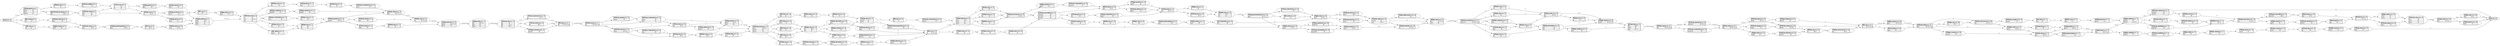 digraph {
	graph [rankdir=LR]
	1 [label=<<TABLE CELLSPACING="0"><TR><TD ALIGN='LEFT'><B>start</B></TD><TD ALIGN='LEFT'>exact: 0</TD></TR></TABLE>>]
	2 [label=<<TABLE CELLSPACING="0"><TR><TD ALIGN='LEFT'><B>end</B></TD><TD ALIGN='LEFT'>exact: 87</TD></TR></TABLE>>]
	3 [label=<<TABLE CELLSPACING="0"><TR><TD ALIGN='LEFT'><B>VERcjg_plorer</B></TD><TD ALIGN='LEFT'>exact: 1</TD></TR><TR><TD ALIGN='LEFT'><FONT FACE='Bukyvede'>Pleure </FONT></TD><TD ALIGN='LEFT'>S</TD></TR><TR><TD ALIGN='LEFT'><FONT FACE='Bukyvede'>Plore </FONT></TD><TD ALIGN='LEFT'>P</TD></TR><TR><TD ALIGN='LEFT'><FONT FACE='Bukyvede'>Plurent </FONT></TD><TD ALIGN='LEFT'>L</TD></TR></TABLE>>]
	4 [label=<<TABLE CELLSPACING="0"><TR><TD ALIGN='LEFT'><B>ADVgen_si</B></TD><TD ALIGN='LEFT'>exact: 2</TD></TR><TR><TD ALIGN='LEFT'><FONT FACE='Bukyvede'>si </FONT></TD><TD ALIGN='LEFT'>L</TD></TR></TABLE>>]
	5 [label=<<TABLE CELLSPACING="0"><TR><TD ALIGN='LEFT'><B>NOMcom_oil|öil</B></TD><TD ALIGN='LEFT'>exact: 3</TD></TR><TR><TD ALIGN='LEFT'><FONT FACE='Bukyvede'>oil </FONT></TD><TD ALIGN='LEFT'>L</TD></TR></TABLE>>]
	6 [label=<<TABLE CELLSPACING="0"><TR><TD ALIGN='LEFT'><B>CONcoo_et</B></TD><TD ALIGN='LEFT'>exact: 4</TD></TR><TR><TD ALIGN='LEFT'><FONT FACE='Bukyvede'>e </FONT></TD><TD ALIGN='LEFT'>L</TD></TR><TR><TD ALIGN='LEFT'><FONT FACE='Bukyvede'>et </FONT></TD><TD ALIGN='LEFT'>P</TD></TR></TABLE>>]
	7 [label=<<TABLE CELLSPACING="0"><TR><TD ALIGN='LEFT'><B>ADVgen_si</B></TD><TD ALIGN='LEFT'>exact: 5</TD></TR><TR><TD ALIGN='LEFT'><FONT FACE='Bukyvede'>si </FONT></TD><TD ALIGN='LEFT'>L, S</TD></TR></TABLE>>]
	8 [label=<<TABLE CELLSPACING="0"><TR><TD ALIGN='LEFT'><B>VERcjg_jeter</B></TD><TD ALIGN='LEFT'>exact: 6</TD></TR><TR><TD ALIGN='LEFT'><FONT FACE='Bukyvede'>jetet </FONT></TD><TD ALIGN='LEFT'>L</TD></TR></TABLE>>]
	9 [label=<<TABLE CELLSPACING="0"><TR><TD ALIGN='LEFT'><B>ADJqua_grant</B></TD><TD ALIGN='LEFT'>exact: 7</TD></TR><TR><TD ALIGN='LEFT'><FONT FACE='Bukyvede'>grans </FONT></TD><TD ALIGN='LEFT'>P, A</TD></TR><TR><TD ALIGN='LEFT'><FONT FACE='Bukyvede'>grant </FONT></TD><TD ALIGN='LEFT'>V</TD></TR><TR><TD ALIGN='LEFT'><FONT FACE='Bukyvede'>granz </FONT></TD><TD ALIGN='LEFT'>L</TD></TR></TABLE>>]
	10 [label=<<TABLE CELLSPACING="0"><TR><TD ALIGN='LEFT'><B>NOMcom_cri</B></TD><TD ALIGN='LEFT'>exact: 9</TD></TR><TR><TD ALIGN='LEFT'><FONT FACE='Bukyvede'>cri
</FONT></TD><TD ALIGN='LEFT'>V</TD></TR><TR><TD ALIGN='LEFT'><FONT FACE='Bukyvede'>cris
</FONT></TD><TD ALIGN='LEFT'>P, S, A</TD></TR><TR><TD ALIGN='LEFT'><FONT FACE='Bukyvede'>criz
</FONT></TD><TD ALIGN='LEFT'>L</TD></TR></TABLE>>]
	11 [label=<<TABLE CELLSPACING="0"><TR><TD ALIGN='LEFT'><B>ADVgen_sempre</B></TD><TD ALIGN='LEFT'>exact: 10</TD></TR><TR><TD ALIGN='LEFT'><FONT FACE='Bukyvede'>Sempres </FONT></TD><TD ALIGN='LEFT'>L</TD></TR></TABLE>>]
	12 [label=<<TABLE CELLSPACING="0"><TR><TD ALIGN='LEFT'><B>VERcjg_regretet</B></TD><TD ALIGN='LEFT'>exact: 11</TD></TR><TR><TD ALIGN='LEFT'><FONT FACE='Bukyvede'>regretet </FONT></TD><TD ALIGN='LEFT'>L</TD></TR></TABLE>>]
	13 [label=<<TABLE CELLSPACING="0"><TR><TD ALIGN='LEFT'><B>ADVgen_Mar</B></TD><TD ALIGN='LEFT'>exact: 14</TD></TR><TR><TD ALIGN='LEFT'><FONT FACE='Bukyvede'>Mar </FONT></TD><TD ALIGN='LEFT'>L, V, A</TD></TR></TABLE>>]
	14 [label=<<TABLE CELLSPACING="0"><TR><TD ALIGN='LEFT'><B>PROper_tu</B></TD><TD ALIGN='LEFT'>exact: 15</TD></TR><TR><TD ALIGN='LEFT'><FONT FACE='Bukyvede'>te </FONT></TD><TD ALIGN='LEFT'>L, P, V, A</TD></TR></TABLE>>]
	15 [label=<<TABLE CELLSPACING="0"><TR><TD ALIGN='LEFT'><B>VERcjg_porter</B></TD><TD ALIGN='LEFT'>exact: 16</TD></TR><TR><TD ALIGN='LEFT'><FONT FACE='Bukyvede'>portai </FONT></TD><TD ALIGN='LEFT'>L, S, V, A</TD></TR><TR><TD ALIGN='LEFT'><FONT FACE='Bukyvede'>portei </FONT></TD><TD ALIGN='LEFT'>P</TD></TR></TABLE>>]
	16 [label=<<TABLE CELLSPACING="0"><TR><TD ALIGN='LEFT'><B>ADJqua_bel</B></TD><TD ALIGN='LEFT'>exact: 17</TD></TR><TR><TD ALIGN='LEFT'><FONT FACE='Bukyvede'>bel </FONT></TD><TD ALIGN='LEFT'>P, V, A</TD></TR><TR><TD ALIGN='LEFT'><FONT FACE='Bukyvede'>bels </FONT></TD><TD ALIGN='LEFT'>L</TD></TR><TR><TD ALIGN='LEFT'><FONT FACE='Bukyvede'>biaus </FONT></TD><TD ALIGN='LEFT'>S</TD></TR></TABLE>>]
	17 [label=<<TABLE CELLSPACING="0"><TR><TD ALIGN='LEFT'><B>NOMcom_fil</B></TD><TD ALIGN='LEFT'>exact: 18</TD></TR><TR><TD ALIGN='LEFT'><FONT FACE='Bukyvede'>fils
</FONT></TD><TD ALIGN='LEFT'>S</TD></TR><TR><TD ALIGN='LEFT'><FONT FACE='Bukyvede'>filz
</FONT></TD><TD ALIGN='LEFT'>L, V</TD></TR><TR><TD ALIGN='LEFT'><FONT FACE='Bukyvede'>fiz
</FONT></TD><TD ALIGN='LEFT'>P, A</TD></TR></TABLE>>]
	18 [label=<<TABLE CELLSPACING="0"><TR><TD ALIGN='LEFT'><B>CONcoo_avoir|estre</B></TD><TD ALIGN='LEFT'>exact: 19</TD></TR><TR><TD ALIGN='LEFT'><FONT FACE='Bukyvede'>E </FONT></TD><TD ALIGN='LEFT'>L, V</TD></TR></TABLE>>]
	19 [label=<<TABLE CELLSPACING="0"><TR><TD ALIGN='LEFT'><B>PRE_de</B></TD><TD ALIGN='LEFT'>exact: 20</TD></TR><TR><TD ALIGN='LEFT'><FONT FACE='Bukyvede'>de </FONT></TD><TD ALIGN='LEFT'>L, P, S, V, A</TD></TR></TABLE>>]
	20 [label=<<TABLE CELLSPACING="0"><TR><TD ALIGN='LEFT'><B>DETpos_ton</B></TD><TD ALIGN='LEFT'>exact: 21</TD></TR><TR><TD ALIGN='LEFT'><FONT FACE='Bukyvede'>ta </FONT></TD><TD ALIGN='LEFT'>L, P, S, V, A</TD></TR></TABLE>>]
	21 [label=<<TABLE CELLSPACING="0"><TR><TD ALIGN='LEFT'><B>NOMcom_medra</B></TD><TD ALIGN='LEFT'>exact: 22</TD></TR><TR><TD ALIGN='LEFT'><FONT FACE='Bukyvede'>medra </FONT></TD><TD ALIGN='LEFT'>L</TD></TR></TABLE>>]
	22 [label=<<TABLE CELLSPACING="0"><TR><TD ALIGN='LEFT'><B>NOMcom_UNKNOWN</B></TD><TD ALIGN='LEFT'>exact: 23</TD></TR><TR><TD ALIGN='LEFT'><FONT FACE='Bukyvede'>meire </FONT></TD><TD ALIGN='LEFT'>V</TD></TR><TR><TD ALIGN='LEFT'><FONT FACE='Bukyvede'>quer </FONT></TD><TD ALIGN='LEFT'>L</TD></TR></TABLE>>]
	23 [label=<<TABLE CELLSPACING="0"><TR><TD ALIGN='LEFT'><B>VERcjg_avoir</B></TD><TD ALIGN='LEFT'>exact: 26</TD></TR><TR><TD ALIGN='LEFT'><FONT FACE='Bukyvede'>aveies </FONT></TD><TD ALIGN='LEFT'>L, P</TD></TR><TR><TD ALIGN='LEFT'><FONT FACE='Bukyvede'>aviez </FONT></TD><TD ALIGN='LEFT'>A</TD></TR></TABLE>>]
	24 [label=<<TABLE CELLSPACING="0"><TR><TD ALIGN='LEFT'><B>NOMcom_merci</B></TD><TD ALIGN='LEFT'>exact: 27</TD></TR><TR><TD ALIGN='LEFT'><FONT FACE='Bukyvede'>merci
</FONT></TD><TD ALIGN='LEFT'>P, V, A</TD></TR><TR><TD ALIGN='LEFT'><FONT FACE='Bukyvede'>mercis
</FONT></TD><TD ALIGN='LEFT'>S</TD></TR><TR><TD ALIGN='LEFT'><FONT FACE='Bukyvede'>mercit
</FONT></TD><TD ALIGN='LEFT'>L</TD></TR></TABLE>>]
	25 [label=<<TABLE CELLSPACING="0"><TR><TD ALIGN='LEFT'><B>PRE_Pur</B></TD><TD ALIGN='LEFT'>exact: 28</TD></TR><TR><TD ALIGN='LEFT'><FONT FACE='Bukyvede'>Pur </FONT></TD><TD ALIGN='LEFT'>L</TD></TR></TABLE>>]
	26 [label=<<TABLE CELLSPACING="0"><TR><TD ALIGN='LEFT'><B>PROrel_que</B></TD><TD ALIGN='LEFT'>exact: 29</TD></TR><TR><TD ALIGN='LEFT'><FONT FACE='Bukyvede'>que </FONT></TD><TD ALIGN='LEFT'>L</TD></TR></TABLE>>]
	27 [label=<<TABLE CELLSPACING="0"><TR><TD ALIGN='LEFT'><B>PROper_je</B></TD><TD ALIGN='LEFT'>exact: 30</TD></TR><TR><TD ALIGN='LEFT'><FONT FACE='Bukyvede'>m </FONT></TD><TD ALIGN='LEFT'>L</TD></TR></TABLE>>]
	28 [label=<<TABLE CELLSPACING="0"><TR><TD ALIGN='LEFT'><B>VERcjg_voir</B></TD><TD ALIGN='LEFT'>exact: 31</TD></TR><TR><TD ALIGN='LEFT'><FONT FACE='Bukyvede'>vedeies </FONT></TD><TD ALIGN='LEFT'>L</TD></TR><TR><TD ALIGN='LEFT'><FONT FACE='Bukyvede'>veeies </FONT></TD><TD ALIGN='LEFT'>V</TD></TR></TABLE>>]
	29 [label=<<TABLE CELLSPACING="0"><TR><TD ALIGN='LEFT'><B>VERinf_desirrer|desirrier</B></TD><TD ALIGN='LEFT'>exact: 32</TD></TR><TR><TD ALIGN='LEFT'><FONT FACE='Bukyvede'>desirrer </FONT></TD><TD ALIGN='LEFT'>L</TD></TR></TABLE>>]
	30 [label=<<TABLE CELLSPACING="0"><TR><TD ALIGN='LEFT'><B>PRE_a</B></TD><TD ALIGN='LEFT'>exact: 33</TD></TR><TR><TD ALIGN='LEFT'><FONT FACE='Bukyvede'>a </FONT></TD><TD ALIGN='LEFT'>L, P, S, A</TD></TR></TABLE>>]
	31 [label=<<TABLE CELLSPACING="0"><TR><TD ALIGN='LEFT'><B>VERinf_morir</B></TD><TD ALIGN='LEFT'>exact: 34</TD></TR><TR><TD ALIGN='LEFT'><FONT FACE='Bukyvede'>morir
</FONT></TD><TD ALIGN='LEFT'>P, V</TD></TR><TR><TD ALIGN='LEFT'><FONT FACE='Bukyvede'>murir
</FONT></TD><TD ALIGN='LEFT'>L</TD></TR><TR><TD ALIGN='LEFT'><FONT FACE='Bukyvede'>murir

</FONT></TD><TD ALIGN='LEFT'>A</TD></TR></TABLE>>]
	32 [label=<<TABLE CELLSPACING="0"><TR><TD ALIGN='LEFT'><B>PROdem_Ço</B></TD><TD ALIGN='LEFT'>exact: 35</TD></TR><TR><TD ALIGN='LEFT'><FONT FACE='Bukyvede'>Ço </FONT></TD><TD ALIGN='LEFT'>L</TD></TR></TABLE>>]
	33 [label=<<TABLE CELLSPACING="0"><TR><TD ALIGN='LEFT'><B>VERcjg_ester|estre</B></TD><TD ALIGN='LEFT'>exact: 36</TD></TR><TR><TD ALIGN='LEFT'><FONT FACE='Bukyvede'>est </FONT></TD><TD ALIGN='LEFT'>L, P, V</TD></TR></TABLE>>]
	34 [label=<<TABLE CELLSPACING="0"><TR><TD ALIGN='LEFT'><B>ADJqua_grant</B></TD><TD ALIGN='LEFT'>exact: 37</TD></TR><TR><TD ALIGN='LEFT'><FONT FACE='Bukyvede'>grant </FONT></TD><TD ALIGN='LEFT'>L</TD></TR></TABLE>>]
	35 [label=<<TABLE CELLSPACING="0"><TR><TD ALIGN='LEFT'><B>NOMcom_UNKNOWN</B></TD><TD ALIGN='LEFT'>exact: 38</TD></TR><TR><TD ALIGN='LEFT'><FONT FACE='Bukyvede'>merveile </FONT></TD><TD ALIGN='LEFT'>L</TD></TR></TABLE>>]
	36 [label=<<TABLE CELLSPACING="0"><TR><TD ALIGN='LEFT'><B>PROrel_que</B></TD><TD ALIGN='LEFT'>exact: 39</TD></TR><TR><TD ALIGN='LEFT'><FONT FACE='Bukyvede'>que </FONT></TD><TD ALIGN='LEFT'>L, S</TD></TR></TABLE>>]
	37 [label=<<TABLE CELLSPACING="0"><TR><TD ALIGN='LEFT'><B>NOMcom_pietet</B></TD><TD ALIGN='LEFT'>exact: 40</TD></TR><TR><TD ALIGN='LEFT'><FONT FACE='Bukyvede'>pietet </FONT></TD><TD ALIGN='LEFT'>L</TD></TR></TABLE>>]
	38 [label=<<TABLE CELLSPACING="0"><TR><TD ALIGN='LEFT'><B>CONcoo_ni</B></TD><TD ALIGN='LEFT'>exact: 41</TD></TR><TR><TD ALIGN='LEFT'><FONT FACE='Bukyvede'>ne </FONT></TD><TD ALIGN='LEFT'>L, S, V</TD></TR></TABLE>>]
	39 [label=<<TABLE CELLSPACING="0"><TR><TD ALIGN='LEFT'><B>NOMcom_tu</B></TD><TD ALIGN='LEFT'>exact: 42</TD></TR><TR><TD ALIGN='LEFT'><FONT FACE='Bukyvede'>t </FONT></TD><TD ALIGN='LEFT'>L, V</TD></TR></TABLE>>]
	40 [label=<<TABLE CELLSPACING="0"><TR><TD ALIGN='LEFT'><B>PROadv_en</B></TD><TD ALIGN='LEFT'>exact: 43</TD></TR><TR><TD ALIGN='LEFT'><FONT FACE='Bukyvede'>em </FONT></TD><TD ALIGN='LEFT'>S, V</TD></TR><TR><TD ALIGN='LEFT'><FONT FACE='Bukyvede'>en </FONT></TD><TD ALIGN='LEFT'>L</TD></TR></TABLE>>]
	41 [label=<<TABLE CELLSPACING="0"><TR><TD ALIGN='LEFT'><B>VERcjg_prendre|prisier</B></TD><TD ALIGN='LEFT'>exact: 44</TD></TR><TR><TD ALIGN='LEFT'><FONT FACE='Bukyvede'>prist

</FONT></TD><TD ALIGN='LEFT'>L, S, V</TD></TR></TABLE>>]
	42 [label=<<TABLE CELLSPACING="0"><TR><TD ALIGN='LEFT'><B>PRE_avoir</B></TD><TD ALIGN='LEFT'>exact: 45</TD></TR><TR><TD ALIGN='LEFT'><FONT FACE='Bukyvede'>A </FONT></TD><TD ALIGN='LEFT'>L</TD></TR></TABLE>>]
	43 [label=<<TABLE CELLSPACING="0"><TR><TD ALIGN='LEFT'><B>ADJqua_las</B></TD><TD ALIGN='LEFT'>exact: 46</TD></TR><TR><TD ALIGN='LEFT'><FONT FACE='Bukyvede'>lasse </FONT></TD><TD ALIGN='LEFT'>L, P, S</TD></TR></TABLE>>]
	44 [label=<<TABLE CELLSPACING="0"><TR><TD ALIGN='LEFT'><B>NOMcom_mezre</B></TD><TD ALIGN='LEFT'>exact: 47</TD></TR><TR><TD ALIGN='LEFT'><FONT FACE='Bukyvede'>mezre </FONT></TD><TD ALIGN='LEFT'>L</TD></TR></TABLE>>]
	45 [label=<<TABLE CELLSPACING="0"><TR><TD ALIGN='LEFT'><B>CONsub_come</B></TD><TD ALIGN='LEFT'>exact: 48</TD></TR><TR><TD ALIGN='LEFT'><FONT FACE='Bukyvede'>comme </FONT></TD><TD ALIGN='LEFT'>S</TD></TR><TR><TD ALIGN='LEFT'><FONT FACE='Bukyvede'>cum </FONT></TD><TD ALIGN='LEFT'>L, P</TD></TR></TABLE>>]
	46 [label=<<TABLE CELLSPACING="0"><TR><TD ALIGN='LEFT'><B>VERcjg_avoir|öir</B></TD><TD ALIGN='LEFT'>exact: 49</TD></TR><TR><TD ALIGN='LEFT'><FONT FACE='Bukyvede'>oi </FONT></TD><TD ALIGN='LEFT'>L, V, A</TD></TR></TABLE>>]
	47 [label=<<TABLE CELLSPACING="0"><TR><TD ALIGN='LEFT'><B>ADJqua_fort</B></TD><TD ALIGN='LEFT'>exact: 50</TD></TR><TR><TD ALIGN='LEFT'><FONT FACE='Bukyvede'>fort </FONT></TD><TD ALIGN='LEFT'>L, S, V, A</TD></TR><TR><TD ALIGN='LEFT'><FONT FACE='Bukyvede'>forte </FONT></TD><TD ALIGN='LEFT'>P</TD></TR></TABLE>>]
	48 [label=<<TABLE CELLSPACING="0"><TR><TD ALIGN='LEFT'><B>NOMcom_aventure</B></TD><TD ALIGN='LEFT'>exact: 51</TD></TR><TR><TD ALIGN='LEFT'><FONT FACE='Bukyvede'>aventure
</FONT></TD><TD ALIGN='LEFT'>L, P, S, V, A</TD></TR></TABLE>>]
	49 [label=<<TABLE CELLSPACING="0"><TR><TD ALIGN='LEFT'><B>ADVgen_Or</B></TD><TD ALIGN='LEFT'>exact: 52</TD></TR><TR><TD ALIGN='LEFT'><FONT FACE='Bukyvede'>Or </FONT></TD><TD ALIGN='LEFT'>L</TD></TR></TABLE>>]
	50 [label=<<TABLE CELLSPACING="0"><TR><TD ALIGN='LEFT'><B>VERcjg_vöoir</B></TD><TD ALIGN='LEFT'>exact: 54</TD></TR><TR><TD ALIGN='LEFT'><FONT FACE='Bukyvede'>vei </FONT></TD><TD ALIGN='LEFT'>L, P, V</TD></TR></TABLE>>]
	51 [label=<<TABLE CELLSPACING="0"><TR><TD ALIGN='LEFT'><B>PROper_je</B></TD><TD ALIGN='LEFT'>exact: 55</TD></TR><TR><TD ALIGN='LEFT'><FONT FACE='Bukyvede'>jo </FONT></TD><TD ALIGN='LEFT'>L</TD></TR></TABLE>>]
	52 [label=<<TABLE CELLSPACING="0"><TR><TD ALIGN='LEFT'><B>VERppe_morir</B></TD><TD ALIGN='LEFT'>exact: 56</TD></TR><TR><TD ALIGN='LEFT'><FONT FACE='Bukyvede'>morte </FONT></TD><TD ALIGN='LEFT'>L, P, S, V</TD></TR></TABLE>>]
	53 [label=<<TABLE CELLSPACING="0"><TR><TD ALIGN='LEFT'><B>DETind_tot</B></TD><TD ALIGN='LEFT'>exact: 57</TD></TR><TR><TD ALIGN='LEFT'><FONT FACE='Bukyvede'>tote </FONT></TD><TD ALIGN='LEFT'>P, V</TD></TR><TR><TD ALIGN='LEFT'><FONT FACE='Bukyvede'>toute </FONT></TD><TD ALIGN='LEFT'>S</TD></TR><TR><TD ALIGN='LEFT'><FONT FACE='Bukyvede'>tute </FONT></TD><TD ALIGN='LEFT'>L, A</TD></TR></TABLE>>]
	54 [label=<<TABLE CELLSPACING="0"><TR><TD ALIGN='LEFT'><B>DETpos_mon</B></TD><TD ALIGN='LEFT'>exact: 58</TD></TR><TR><TD ALIGN='LEFT'><FONT FACE='Bukyvede'>ma </FONT></TD><TD ALIGN='LEFT'>L, P, S, V, A</TD></TR></TABLE>>]
	55 [label=<<TABLE CELLSPACING="0"><TR><TD ALIGN='LEFT'><B>NOMcom_porteüre</B></TD><TD ALIGN='LEFT'>exact: 59</TD></TR><TR><TD ALIGN='LEFT'><FONT FACE='Bukyvede'>porteüre
</FONT></TD><TD ALIGN='LEFT'>L, P, V, A</TD></TR></TABLE>>]
	56 [label=<<TABLE CELLSPACING="0"><TR><TD ALIGN='LEFT'><B>DETpos_Ma</B></TD><TD ALIGN='LEFT'>exact: 60</TD></TR><TR><TD ALIGN='LEFT'><FONT FACE='Bukyvede'>Ma </FONT></TD><TD ALIGN='LEFT'>L, P, S, V, A</TD></TR></TABLE>>]
	57 [label=<<TABLE CELLSPACING="0"><TR><TD ALIGN='LEFT'><B>NOMcom_lunga</B></TD><TD ALIGN='LEFT'>exact: 61</TD></TR><TR><TD ALIGN='LEFT'><FONT FACE='Bukyvede'>lunga </FONT></TD><TD ALIGN='LEFT'>L</TD></TR></TABLE>>]
	58 [label=<<TABLE CELLSPACING="0"><TR><TD ALIGN='LEFT'><B>NOMcom_atente</B></TD><TD ALIGN='LEFT'>exact: 62</TD></TR><TR><TD ALIGN='LEFT'><FONT FACE='Bukyvede'>atente </FONT></TD><TD ALIGN='LEFT'>L, P, S</TD></TR></TABLE>>]
	59 [label=<<TABLE CELLSPACING="0"><TR><TD ALIGN='LEFT'><B>PRE_a</B></TD><TD ALIGN='LEFT'>exact: 65</TD></TR><TR><TD ALIGN='LEFT'><FONT FACE='Bukyvede'>a </FONT></TD><TD ALIGN='LEFT'>L, P, S, V, A</TD></TR></TABLE>>]
	60 [label=<<TABLE CELLSPACING="0"><TR><TD ALIGN='LEFT'><B>ADJqua_grant</B></TD><TD ALIGN='LEFT'>exact: 66</TD></TR><TR><TD ALIGN='LEFT'><FONT FACE='Bukyvede'>grant </FONT></TD><TD ALIGN='LEFT'>L, P, V, A</TD></TR></TABLE>>]
	61 [label=<<TABLE CELLSPACING="0"><TR><TD ALIGN='LEFT'><B>NOMcom_duel</B></TD><TD ALIGN='LEFT'>exact: 67</TD></TR><TR><TD ALIGN='LEFT'><FONT FACE='Bukyvede'>duel </FONT></TD><TD ALIGN='LEFT'>L, P, S, V, A</TD></TR></TABLE>>]
	62 [label=<<TABLE CELLSPACING="0"><TR><TD ALIGN='LEFT'><B>VERcjg_ester|estre</B></TD><TD ALIGN='LEFT'>exact: 69</TD></TR><TR><TD ALIGN='LEFT'><FONT FACE='Bukyvede'>est </FONT></TD><TD ALIGN='LEFT'>L, S, V</TD></TR></TABLE>>]
	63 [label=<<TABLE CELLSPACING="0"><TR><TD ALIGN='LEFT'><B>NOMcom_venude</B></TD><TD ALIGN='LEFT'>exact: 70</TD></TR><TR><TD ALIGN='LEFT'><FONT FACE='Bukyvede'>venude
</FONT></TD><TD ALIGN='LEFT'>L</TD></TR></TABLE>>]
	64 [label=<<TABLE CELLSPACING="0"><TR><TD ALIGN='LEFT'><B>PRE_Pur</B></TD><TD ALIGN='LEFT'>exact: 71</TD></TR><TR><TD ALIGN='LEFT'><FONT FACE='Bukyvede'>Pur </FONT></TD><TD ALIGN='LEFT'>L</TD></TR></TABLE>>]
	65 [label=<<TABLE CELLSPACING="0"><TR><TD ALIGN='LEFT'><B>PROint_coi</B></TD><TD ALIGN='LEFT'>exact: 72</TD></TR><TR><TD ALIGN='LEFT'><FONT FACE='Bukyvede'>quei </FONT></TD><TD ALIGN='LEFT'>L</TD></TR></TABLE>>]
	66 [label=<<TABLE CELLSPACING="0"><TR><TD ALIGN='LEFT'><B>VERcjg_porter</B></TD><TD ALIGN='LEFT'>exact: 73</TD></TR><TR><TD ALIGN='LEFT'><FONT FACE='Bukyvede'>portai </FONT></TD><TD ALIGN='LEFT'>L</TD></TR></TABLE>>]
	67 [label=<<TABLE CELLSPACING="0"><TR><TD ALIGN='LEFT'><B>ADJqua_dolent</B></TD><TD ALIGN='LEFT'>exact: 74</TD></TR><TR><TD ALIGN='LEFT'><FONT FACE='Bukyvede'>dolante </FONT></TD><TD ALIGN='LEFT'>S</TD></TR><TR><TD ALIGN='LEFT'><FONT FACE='Bukyvede'>dolente </FONT></TD><TD ALIGN='LEFT'>L, P, A</TD></TR></TABLE>>]
	68 [label=<<TABLE CELLSPACING="0"><TR><TD ALIGN='LEFT'><B>NOMcom_malfeüde</B></TD><TD ALIGN='LEFT'>exact: 75</TD></TR><TR><TD ALIGN='LEFT'><FONT FACE='Bukyvede'>malfeüde
</FONT></TD><TD ALIGN='LEFT'>L</TD></TR></TABLE>>]
	69 [label=<<TABLE CELLSPACING="0"><TR><TD ALIGN='LEFT'><B>PROdem_Ço</B></TD><TD ALIGN='LEFT'>exact: 77</TD></TR><TR><TD ALIGN='LEFT'><FONT FACE='Bukyvede'>Ço </FONT></TD><TD ALIGN='LEFT'>L, A</TD></TR></TABLE>>]
	70 [label=<<TABLE CELLSPACING="0"><TR><TD ALIGN='LEFT'><B>VERcjg_ester|estre</B></TD><TD ALIGN='LEFT'>exact: 78</TD></TR><TR><TD ALIGN='LEFT'><FONT FACE='Bukyvede'>est </FONT></TD><TD ALIGN='LEFT'>L, P, A</TD></TR></TABLE>>]
	71 [label=<<TABLE CELLSPACING="0"><TR><TD ALIGN='LEFT'><B>ADJqua_grant</B></TD><TD ALIGN='LEFT'>exact: 79</TD></TR><TR><TD ALIGN='LEFT'><FONT FACE='Bukyvede'>granz </FONT></TD><TD ALIGN='LEFT'>L</TD></TR></TABLE>>]
	72 [label=<<TABLE CELLSPACING="0"><TR><TD ALIGN='LEFT'><B>NOMcom_meveile</B></TD><TD ALIGN='LEFT'>exact: 80</TD></TR><TR><TD ALIGN='LEFT'><FONT FACE='Bukyvede'>meveile </FONT></TD><TD ALIGN='LEFT'>L</TD></TR></TABLE>>]
	73 [label=<<TABLE CELLSPACING="0"><TR><TD ALIGN='LEFT'><B>PROrel_qui</B></TD><TD ALIGN='LEFT'>exact: 81</TD></TR><TR><TD ALIGN='LEFT'><FONT FACE='Bukyvede'>qui </FONT></TD><TD ALIGN='LEFT'>L</TD></TR></TABLE>>]
	74 [label=<<TABLE CELLSPACING="0"><TR><TD ALIGN='LEFT'><B>DETdef_le</B></TD><TD ALIGN='LEFT'>exact: 82</TD></TR><TR><TD ALIGN='LEFT'><FONT FACE='Bukyvede'>li </FONT></TD><TD ALIGN='LEFT'>L, P, A</TD></TR></TABLE>>]
	75 [label=<<TABLE CELLSPACING="0"><TR><TD ALIGN='LEFT'><B>NOMcom_mien</B></TD><TD ALIGN='LEFT'>exact: 83</TD></TR><TR><TD ALIGN='LEFT'><FONT FACE='Bukyvede'>mens </FONT></TD><TD ALIGN='LEFT'>L</TD></TR></TABLE>>]
	76 [label=<<TABLE CELLSPACING="0"><TR><TD ALIGN='LEFT'><B>NOMcom_cuer</B></TD><TD ALIGN='LEFT'>exact: 84</TD></TR><TR><TD ALIGN='LEFT'><FONT FACE='Bukyvede'>cuer </FONT></TD><TD ALIGN='LEFT'>P</TD></TR><TR><TD ALIGN='LEFT'><FONT FACE='Bukyvede'>cuers </FONT></TD><TD ALIGN='LEFT'>A</TD></TR><TR><TD ALIGN='LEFT'><FONT FACE='Bukyvede'>quors </FONT></TD><TD ALIGN='LEFT'>L</TD></TR></TABLE>>]
	77 [label=<<TABLE CELLSPACING="0"><TR><TD ALIGN='LEFT'><B>ADVgen_tant</B></TD><TD ALIGN='LEFT'>exact: 85</TD></TR><TR><TD ALIGN='LEFT'><FONT FACE='Bukyvede'>tant </FONT></TD><TD ALIGN='LEFT'>L, P, A</TD></TR></TABLE>>]
	78 [label=<<TABLE CELLSPACING="0"><TR><TD ALIGN='LEFT'><B>VERcjg_durer</B></TD><TD ALIGN='LEFT'>exact: 86</TD></TR><TR><TD ALIGN='LEFT'><FONT FACE='Bukyvede'>duret </FONT></TD><TD ALIGN='LEFT'>L</TD></TR></TABLE>>]
	79 [label=<<TABLE CELLSPACING="0"><TR><TD ALIGN='LEFT'><B>PRE.DETdef_de+le|le</B></TD><TD ALIGN='LEFT'>exact: 2</TD></TR><TR><TD ALIGN='LEFT'><FONT FACE='Bukyvede'>des </FONT></TD><TD ALIGN='LEFT'>P, S</TD></TR></TABLE>>]
	80 [label=<<TABLE CELLSPACING="0"><TR><TD ALIGN='LEFT'><B>NOMcom_ueil</B></TD><TD ALIGN='LEFT'>exact: 3</TD></TR><TR><TD ALIGN='LEFT'><FONT FACE='Bukyvede'>oels </FONT></TD><TD ALIGN='LEFT'>S</TD></TR><TR><TD ALIGN='LEFT'><FONT FACE='Bukyvede'>oilz </FONT></TD><TD ALIGN='LEFT'>P</TD></TR></TABLE>>]
	81 [label=<<TABLE CELLSPACING="0"><TR><TD ALIGN='LEFT'><B>VERcjg_geter</B></TD><TD ALIGN='LEFT'>exact: 5</TD></TR><TR><TD ALIGN='LEFT'><FONT FACE='Bukyvede'>gete </FONT></TD><TD ALIGN='LEFT'>P</TD></TR></TABLE>>]
	82 [label=<<TABLE CELLSPACING="0"><TR><TD ALIGN='LEFT'><B>ADVgen_mout</B></TD><TD ALIGN='LEFT'>exact: 6</TD></TR><TR><TD ALIGN='LEFT'><FONT FACE='Bukyvede'>mult </FONT></TD><TD ALIGN='LEFT'>P</TD></TR></TABLE>>]
	83 [label=<<TABLE CELLSPACING="0"><TR><TD ALIGN='LEFT'><B>PRE_Après</B></TD><TD ALIGN='LEFT'>exact: 10</TD></TR><TR><TD ALIGN='LEFT'><FONT FACE='Bukyvede'>Après </FONT></TD><TD ALIGN='LEFT'>P</TD></TR></TABLE>>]
	84 [label=<<TABLE CELLSPACING="0"><TR><TD ALIGN='LEFT'><B>PROper_il</B></TD><TD ALIGN='LEFT'>exact: 11</TD></TR><TR><TD ALIGN='LEFT'><FONT FACE='Bukyvede'>le </FONT></TD><TD ALIGN='LEFT'>P</TD></TR><TR><TD ALIGN='LEFT'><FONT FACE='Bukyvede'>lu </FONT></TD><TD ALIGN='LEFT'>A</TD></TR></TABLE>>]
	85 [label=<<TABLE CELLSPACING="0"><TR><TD ALIGN='LEFT'><B>VERcjg_regreter</B></TD><TD ALIGN='LEFT'>exact: 12</TD></TR><TR><TD ALIGN='LEFT'><FONT FACE='Bukyvede'>regrete </FONT></TD><TD ALIGN='LEFT'>P, S, A</TD></TR></TABLE>>]
	86 [label=<<TABLE CELLSPACING="0"><TR><TD ALIGN='LEFT'><B>NOMcom_Mal</B></TD><TD ALIGN='LEFT'>exact: 13</TD></TR><TR><TD ALIGN='LEFT'><FONT FACE='Bukyvede'>Mal </FONT></TD><TD ALIGN='LEFT'>P</TD></TR></TABLE>>]
	87 [label=<<TABLE CELLSPACING="0"><TR><TD ALIGN='LEFT'><B>CONcoo_avoir</B></TD><TD ALIGN='LEFT'>exact: 19</TD></TR><TR><TD ALIGN='LEFT'><FONT FACE='Bukyvede'>Et </FONT></TD><TD ALIGN='LEFT'>P, S</TD></TR></TABLE>>]
	88 [label=<<TABLE CELLSPACING="0"><TR><TD ALIGN='LEFT'><B>NOMcom_mere</B></TD><TD ALIGN='LEFT'>exact: 22</TD></TR><TR><TD ALIGN='LEFT'><FONT FACE='Bukyvede'>mere </FONT></TD><TD ALIGN='LEFT'>P, S, A</TD></TR></TABLE>>]
	89 [label=<<TABLE CELLSPACING="0"><TR><TD ALIGN='LEFT'><B>ADVneg_en</B></TD><TD ALIGN='LEFT'>exact: 24</TD></TR><TR><TD ALIGN='LEFT'><FONT FACE='Bukyvede'>n </FONT></TD><TD ALIGN='LEFT'>P, S</TD></TR></TABLE>>]
	90 [label=<<TABLE CELLSPACING="0"><TR><TD ALIGN='LEFT'><B>PROadv_en</B></TD><TD ALIGN='LEFT'>exact: 25</TD></TR><TR><TD ALIGN='LEFT'><FONT FACE='Bukyvede'>en </FONT></TD><TD ALIGN='LEFT'>P, S</TD></TR></TABLE>>]
	91 [label=<<TABLE CELLSPACING="0"><TR><TD ALIGN='LEFT'><B>PRE_Por</B></TD><TD ALIGN='LEFT'>exact: 28</TD></TR><TR><TD ALIGN='LEFT'><FONT FACE='Bukyvede'>Por </FONT></TD><TD ALIGN='LEFT'>P</TD></TR></TABLE>>]
	92 [label=<<TABLE CELLSPACING="0"><TR><TD ALIGN='LEFT'><B>PROper_tu</B></TD><TD ALIGN='LEFT'>exact: 29</TD></TR><TR><TD ALIGN='LEFT'><FONT FACE='Bukyvede'>tei </FONT></TD><TD ALIGN='LEFT'>P, V</TD></TR><TR><TD ALIGN='LEFT'><FONT FACE='Bukyvede'>toi </FONT></TD><TD ALIGN='LEFT'>S</TD></TR></TABLE>>]
	93 [label=<<TABLE CELLSPACING="0"><TR><TD ALIGN='LEFT'><B>VERcjg_vöer|vöoir</B></TD><TD ALIGN='LEFT'>exact: 30</TD></TR><TR><TD ALIGN='LEFT'><FONT FACE='Bukyvede'>veez </FONT></TD><TD ALIGN='LEFT'>P</TD></TR></TABLE>>]
	94 [label=<<TABLE CELLSPACING="0"><TR><TD ALIGN='LEFT'><B>NOMcom_desir</B></TD><TD ALIGN='LEFT'>exact: 31</TD></TR><TR><TD ALIGN='LEFT'><FONT FACE='Bukyvede'>desir </FONT></TD><TD ALIGN='LEFT'>P</TD></TR></TABLE>>]
	95 [label=<<TABLE CELLSPACING="0"><TR><TD ALIGN='LEFT'><B>ADVgen_Ja</B></TD><TD ALIGN='LEFT'>exact: 35</TD></TR><TR><TD ALIGN='LEFT'><FONT FACE='Bukyvede'>Ja </FONT></TD><TD ALIGN='LEFT'>P</TD></TR></TABLE>>]
	96 [label=<<TABLE CELLSPACING="0"><TR><TD ALIGN='LEFT'><B>NOMcom_merveille</B></TD><TD ALIGN='LEFT'>exact: 37</TD></TR><TR><TD ALIGN='LEFT'><FONT FACE='Bukyvede'>merveille </FONT></TD><TD ALIGN='LEFT'>P</TD></TR><TR><TD ALIGN='LEFT'><FONT FACE='Bukyvede'>mervelhe </FONT></TD><TD ALIGN='LEFT'>V</TD></TR><TR><TD ALIGN='LEFT'><FONT FACE='Bukyvede'>mervelle </FONT></TD><TD ALIGN='LEFT'>S</TD></TR></TABLE>>]
	97 [label=<<TABLE CELLSPACING="0"><TR><TD ALIGN='LEFT'><B>CONsub_come</B></TD><TD ALIGN='LEFT'>exact: 38</TD></TR><TR><TD ALIGN='LEFT'><FONT FACE='Bukyvede'>cum </FONT></TD><TD ALIGN='LEFT'>P</TD></TR></TABLE>>]
	98 [label=<<TABLE CELLSPACING="0"><TR><TD ALIGN='LEFT'><B>PROper_je</B></TD><TD ALIGN='LEFT'>exact: 39</TD></TR><TR><TD ALIGN='LEFT'><FONT FACE='Bukyvede'>je </FONT></TD><TD ALIGN='LEFT'>P</TD></TR></TABLE>>]
	99 [label=<<TABLE CELLSPACING="0"><TR><TD ALIGN='LEFT'><B>PROper_il</B></TD><TD ALIGN='LEFT'>exact: 40</TD></TR><TR><TD ALIGN='LEFT'><FONT FACE='Bukyvede'>l </FONT></TD><TD ALIGN='LEFT'>P</TD></TR></TABLE>>]
	100 [label=<<TABLE CELLSPACING="0"><TR><TD ALIGN='LEFT'><B>VERcjg_pondre|pöoir</B></TD><TD ALIGN='LEFT'>exact: 41</TD></TR><TR><TD ALIGN='LEFT'><FONT FACE='Bukyvede'>puis </FONT></TD><TD ALIGN='LEFT'>P</TD></TR></TABLE>>]
	101 [label=<<TABLE CELLSPACING="0"><TR><TD ALIGN='LEFT'><B>VERinf_sofrir</B></TD><TD ALIGN='LEFT'>exact: 42</TD></TR><TR><TD ALIGN='LEFT'><FONT FACE='Bukyvede'>sofrir

</FONT></TD><TD ALIGN='LEFT'>P</TD></TR></TABLE>>]
	102 [label=<<TABLE CELLSPACING="0"><TR><TD ALIGN='LEFT'><B>INJ_UNKNOWN</B></TD><TD ALIGN='LEFT'>exact: 43</TD></TR><TR><TD ALIGN='LEFT'><FONT FACE='Bukyvede'>Ohi </FONT></TD><TD ALIGN='LEFT'>P</TD></TR></TABLE>>]
	103 [label=<<TABLE CELLSPACING="0"><TR><TD ALIGN='LEFT'><B>NOMcom_mere</B></TD><TD ALIGN='LEFT'>exact: 47</TD></TR><TR><TD ALIGN='LEFT'><FONT FACE='Bukyvede'>mere </FONT></TD><TD ALIGN='LEFT'>P, S</TD></TR></TABLE>>]
	104 [label=<<TABLE CELLSPACING="0"><TR><TD ALIGN='LEFT'><B>VERcjg_aidier|avoir</B></TD><TD ALIGN='LEFT'>exact: 49</TD></TR><TR><TD ALIGN='LEFT'><FONT FACE='Bukyvede'>ai </FONT></TD><TD ALIGN='LEFT'>P</TD></TR></TABLE>>]
	105 [label=<<TABLE CELLSPACING="0"><TR><TD ALIGN='LEFT'><B>ADVgen_Ci</B></TD><TD ALIGN='LEFT'>exact: 52</TD></TR><TR><TD ALIGN='LEFT'><FONT FACE='Bukyvede'>Ci </FONT></TD><TD ALIGN='LEFT'>P</TD></TR></TABLE>>]
	106 [label=<<TABLE CELLSPACING="0"><TR><TD ALIGN='LEFT'><B>NOMcom_lonc</B></TD><TD ALIGN='LEFT'>exact: 61</TD></TR><TR><TD ALIGN='LEFT'><FONT FACE='Bukyvede'>longe </FONT></TD><TD ALIGN='LEFT'>P, S, V</TD></TR></TABLE>>]
	107 [label=<<TABLE CELLSPACING="0"><TR><TD ALIGN='LEFT'><B>PROper_je</B></TD><TD ALIGN='LEFT'>exact: 63</TD></TR><TR><TD ALIGN='LEFT'><FONT FACE='Bukyvede'>m </FONT></TD><TD ALIGN='LEFT'>P, A</TD></TR></TABLE>>]
	108 [label=<<TABLE CELLSPACING="0"><TR><TD ALIGN='LEFT'><B>VERcjg_ester|estre</B></TD><TD ALIGN='LEFT'>exact: 64</TD></TR><TR><TD ALIGN='LEFT'><FONT FACE='Bukyvede'>est </FONT></TD><TD ALIGN='LEFT'>P, A</TD></TR></TABLE>>]
	109 [label=<<TABLE CELLSPACING="0"><TR><TD ALIGN='LEFT'><B>VERppe_venir</B></TD><TD ALIGN='LEFT'>exact: 70</TD></TR><TR><TD ALIGN='LEFT'><FONT FACE='Bukyvede'>venue
</FONT></TD><TD ALIGN='LEFT'>P, S, V</TD></TR></TABLE>>]
	110 [label=<<TABLE CELLSPACING="0"><TR><TD ALIGN='LEFT'><B>CONsub_Que</B></TD><TD ALIGN='LEFT'>exact: 71</TD></TR><TR><TD ALIGN='LEFT'><FONT FACE='Bukyvede'>Que </FONT></TD><TD ALIGN='LEFT'>P, S, A</TD></TR></TABLE>>]
	111 [label=<<TABLE CELLSPACING="0"><TR><TD ALIGN='LEFT'><B>VERcjg_pöoir</B></TD><TD ALIGN='LEFT'>exact: 72</TD></TR><TR><TD ALIGN='LEFT'><FONT FACE='Bukyvede'>porrai </FONT></TD><TD ALIGN='LEFT'>P, S, V</TD></TR></TABLE>>]
	112 [label=<<TABLE CELLSPACING="0"><TR><TD ALIGN='LEFT'><B>VERinf_faire</B></TD><TD ALIGN='LEFT'>exact: 73</TD></TR><TR><TD ALIGN='LEFT'><FONT FACE='Bukyvede'>faire </FONT></TD><TD ALIGN='LEFT'>P, S, V, A</TD></TR></TABLE>>]
	113 [label=<<TABLE CELLSPACING="0"><TR><TD ALIGN='LEFT'><B>NOMcom_cröature</B></TD><TD ALIGN='LEFT'>exact: 75</TD></TR><TR><TD ALIGN='LEFT'><FONT FACE='Bukyvede'>creature</FONT></TD><TD ALIGN='LEFT'>S</TD></TR><TR><TD ALIGN='LEFT'><FONT FACE='Bukyvede'>creature
</FONT></TD><TD ALIGN='LEFT'>P</TD></TR></TABLE>>]
	114 [label=<<TABLE CELLSPACING="0"><TR><TD ALIGN='LEFT'><B>PROdem_Ceo</B></TD><TD ALIGN='LEFT'>exact: 76</TD></TR><TR><TD ALIGN='LEFT'><FONT FACE='Bukyvede'>Ceo </FONT></TD><TD ALIGN='LEFT'>P</TD></TR></TABLE>>]
	115 [label=<<TABLE CELLSPACING="0"><TR><TD ALIGN='LEFT'><B>NOMcom_merveille</B></TD><TD ALIGN='LEFT'>exact: 79</TD></TR><TR><TD ALIGN='LEFT'><FONT FACE='Bukyvede'>merveille </FONT></TD><TD ALIGN='LEFT'>P, A</TD></TR></TABLE>>]
	116 [label=<<TABLE CELLSPACING="0"><TR><TD ALIGN='LEFT'><B>PROrel_que</B></TD><TD ALIGN='LEFT'>exact: 80</TD></TR><TR><TD ALIGN='LEFT'><FONT FACE='Bukyvede'>que </FONT></TD><TD ALIGN='LEFT'>P, A</TD></TR></TABLE>>]
	117 [label=<<TABLE CELLSPACING="0"><TR><TD ALIGN='LEFT'><B>ADJpos_mien</B></TD><TD ALIGN='LEFT'>exact: 83</TD></TR><TR><TD ALIGN='LEFT'><FONT FACE='Bukyvede'>mien </FONT></TD><TD ALIGN='LEFT'>P</TD></TR><TR><TD ALIGN='LEFT'><FONT FACE='Bukyvede'>miens </FONT></TD><TD ALIGN='LEFT'>A</TD></TR></TABLE>>]
	118 [label=<<TABLE CELLSPACING="0"><TR><TD ALIGN='LEFT'><B>ADJqua_dur</B></TD><TD ALIGN='LEFT'>exact: 86</TD></TR><TR><TD ALIGN='LEFT'><FONT FACE='Bukyvede'>dure </FONT></TD><TD ALIGN='LEFT'>P, A</TD></TR></TABLE>>]
	119 [label=<<TABLE CELLSPACING="0"><TR><TD ALIGN='LEFT'><B>VERcjg_escröer</B></TD><TD ALIGN='LEFT'>exact: 6</TD></TR><TR><TD ALIGN='LEFT'><FONT FACE='Bukyvede'>escrie </FONT></TD><TD ALIGN='LEFT'>S</TD></TR></TABLE>>]
	120 [label=<<TABLE CELLSPACING="0"><TR><TD ALIGN='LEFT'><B>PRE_a</B></TD><TD ALIGN='LEFT'>exact: 7</TD></TR><TR><TD ALIGN='LEFT'><FONT FACE='Bukyvede'>a </FONT></TD><TD ALIGN='LEFT'>S</TD></TR></TABLE>>]
	121 [label=<<TABLE CELLSPACING="0"><TR><TD ALIGN='LEFT'><B>ADJqua_haut</B></TD><TD ALIGN='LEFT'>exact: 8</TD></TR><TR><TD ALIGN='LEFT'><FONT FACE='Bukyvede'>haus </FONT></TD><TD ALIGN='LEFT'>S</TD></TR></TABLE>>]
	122 [label=<<TABLE CELLSPACING="0"><TR><TD ALIGN='LEFT'><B>ADVgen_UNKNOWN</B></TD><TD ALIGN='LEFT'>exact: 10</TD></TR><TR><TD ALIGN='LEFT'><FONT FACE='Bukyvede'>Puis </FONT></TD><TD ALIGN='LEFT'>S</TD></TR></TABLE>>]
	123 [label=<<TABLE CELLSPACING="0"><TR><TD ALIGN='LEFT'><B>PROper_se</B></TD><TD ALIGN='LEFT'>exact: 11</TD></TR><TR><TD ALIGN='LEFT'><FONT FACE='Bukyvede'>se </FONT></TD><TD ALIGN='LEFT'>S</TD></TR></TABLE>>]
	124 [label=<<TABLE CELLSPACING="0"><TR><TD ALIGN='LEFT'><B>CONcoo_mai</B></TD><TD ALIGN='LEFT'>exact: 13</TD></TR><TR><TD ALIGN='LEFT'><FONT FACE='Bukyvede'>Mais </FONT></TD><TD ALIGN='LEFT'>S</TD></TR></TABLE>>]
	125 [label=<<TABLE CELLSPACING="0"><TR><TD ALIGN='LEFT'><B>PROind_tel</B></TD><TD ALIGN='LEFT'>exact: 14</TD></TR><TR><TD ALIGN='LEFT'><FONT FACE='Bukyvede'>tel </FONT></TD><TD ALIGN='LEFT'>S</TD></TR></TABLE>>]
	126 [label=<<TABLE CELLSPACING="0"><TR><TD ALIGN='LEFT'><B>NOMpro_UNKNOWN</B></TD><TD ALIGN='LEFT'>exact: 23</TD></TR><TR><TD ALIGN='LEFT'><FONT FACE='Bukyvede'>cam </FONT></TD><TD ALIGN='LEFT'>S</TD></TR></TABLE>>]
	127 [label=<<TABLE CELLSPACING="0"><TR><TD ALIGN='LEFT'><B>VERcjg_eüs</B></TD><TD ALIGN='LEFT'>exact: 26</TD></TR><TR><TD ALIGN='LEFT'><FONT FACE='Bukyvede'>eüs </FONT></TD><TD ALIGN='LEFT'>S</TD></TR></TABLE>>]
	128 [label=<<TABLE CELLSPACING="0"><TR><TD ALIGN='LEFT'><B>PRE_Pour</B></TD><TD ALIGN='LEFT'>exact: 28</TD></TR><TR><TD ALIGN='LEFT'><FONT FACE='Bukyvede'>Pour </FONT></TD><TD ALIGN='LEFT'>S</TD></TR></TABLE>>]
	129 [label=<<TABLE CELLSPACING="0"><TR><TD ALIGN='LEFT'><B>VERinf_veïr</B></TD><TD ALIGN='LEFT'>exact: 30</TD></TR><TR><TD ALIGN='LEFT'><FONT FACE='Bukyvede'>veïr </FONT></TD><TD ALIGN='LEFT'>S</TD></TR></TABLE>>]
	130 [label=<<TABLE CELLSPACING="0"><TR><TD ALIGN='LEFT'><B>VERcjg_desirrer</B></TD><TD ALIGN='LEFT'>exact: 31</TD></TR><TR><TD ALIGN='LEFT'><FONT FACE='Bukyvede'>desiroie </FONT></TD><TD ALIGN='LEFT'>S</TD></TR></TABLE>>]
	131 [label=<<TABLE CELLSPACING="0"><TR><TD ALIGN='LEFT'><B>VERinf_veïr</B></TD><TD ALIGN='LEFT'>exact: 34</TD></TR><TR><TD ALIGN='LEFT'><FONT FACE='Bukyvede'>veïr
</FONT></TD><TD ALIGN='LEFT'>S</TD></TR></TABLE>>]
	132 [label=<<TABLE CELLSPACING="0"><TR><TD ALIGN='LEFT'><B>NOMpro_Çou</B></TD><TD ALIGN='LEFT'>exact: 35</TD></TR><TR><TD ALIGN='LEFT'><FONT FACE='Bukyvede'>Çou </FONT></TD><TD ALIGN='LEFT'>S</TD></TR></TABLE>>]
	133 [label=<<TABLE CELLSPACING="0"><TR><TD ALIGN='LEFT'><B>VERcjg_estre</B></TD><TD ALIGN='LEFT'>exact: 36</TD></TR><TR><TD ALIGN='LEFT'><FONT FACE='Bukyvede'>fu </FONT></TD><TD ALIGN='LEFT'>S</TD></TR></TABLE>>]
	134 [label=<<TABLE CELLSPACING="0"><TR><TD ALIGN='LEFT'><B>VERppe_peciés</B></TD><TD ALIGN='LEFT'>exact: 40</TD></TR><TR><TD ALIGN='LEFT'><FONT FACE='Bukyvede'>peciés </FONT></TD><TD ALIGN='LEFT'>S</TD></TR></TABLE>>]
	135 [label=<<TABLE CELLSPACING="0"><TR><TD ALIGN='LEFT'><B>PROper_il</B></TD><TD ALIGN='LEFT'>exact: 42</TD></TR><TR><TD ALIGN='LEFT'><FONT FACE='Bukyvede'>l </FONT></TD><TD ALIGN='LEFT'>S</TD></TR></TABLE>>]
	136 [label=<<TABLE CELLSPACING="0"><TR><TD ALIGN='LEFT'><B>CONcoo_avoir|estre</B></TD><TD ALIGN='LEFT'>exact: 45</TD></TR><TR><TD ALIGN='LEFT'><FONT FACE='Bukyvede'>E </FONT></TD><TD ALIGN='LEFT'>S</TD></TR></TABLE>>]
	137 [label=<<TABLE CELLSPACING="0"><TR><TD ALIGN='LEFT'><B>CONsub_Que</B></TD><TD ALIGN='LEFT'>exact: 52</TD></TR><TR><TD ALIGN='LEFT'><FONT FACE='Bukyvede'>Que </FONT></TD><TD ALIGN='LEFT'>S</TD></TR></TABLE>>]
	138 [label=<<TABLE CELLSPACING="0"><TR><TD ALIGN='LEFT'><B>ADVgen_ci</B></TD><TD ALIGN='LEFT'>exact: 53</TD></TR><TR><TD ALIGN='LEFT'><FONT FACE='Bukyvede'>ci </FONT></TD><TD ALIGN='LEFT'>S, V</TD></TR></TABLE>>]
	139 [label=<<TABLE CELLSPACING="0"><TR><TD ALIGN='LEFT'><B>VERcjg_aler|vöoir</B></TD><TD ALIGN='LEFT'>exact: 54</TD></TR><TR><TD ALIGN='LEFT'><FONT FACE='Bukyvede'>veis </FONT></TD><TD ALIGN='LEFT'>A</TD></TR><TR><TD ALIGN='LEFT'><FONT FACE='Bukyvede'>voi </FONT></TD><TD ALIGN='LEFT'>S</TD></TR></TABLE>>]
	140 [label=<<TABLE CELLSPACING="0"><TR><TD ALIGN='LEFT'><B>NOMcom_UNKNOWN</B></TD><TD ALIGN='LEFT'>exact: 59</TD></TR><TR><TD ALIGN='LEFT'><FONT FACE='Bukyvede'>noureture
</FONT></TD><TD ALIGN='LEFT'>S</TD></TR></TABLE>>]
	141 [label=<<TABLE CELLSPACING="0"><TR><TD ALIGN='LEFT'><B>DETrel_quel</B></TD><TD ALIGN='LEFT'>exact: 66</TD></TR><TR><TD ALIGN='LEFT'><FONT FACE='Bukyvede'>quel </FONT></TD><TD ALIGN='LEFT'>S</TD></TR></TABLE>>]
	142 [label=<<TABLE CELLSPACING="0"><TR><TD ALIGN='LEFT'><B>PROper_je</B></TD><TD ALIGN='LEFT'>exact: 68</TD></TR><TR><TD ALIGN='LEFT'><FONT FACE='Bukyvede'>m </FONT></TD><TD ALIGN='LEFT'>S, V</TD></TR></TABLE>>]
	143 [label=<<TABLE CELLSPACING="0"><TR><TD ALIGN='LEFT'><B>PRE_avoir</B></TD><TD ALIGN='LEFT'>exact: 1</TD></TR><TR><TD ALIGN='LEFT'><FONT FACE='Bukyvede'>Ad </FONT></TD><TD ALIGN='LEFT'>V</TD></TR></TABLE>>]
	144 [label=<<TABLE CELLSPACING="0"><TR><TD ALIGN='LEFT'><B>NOMcom_autre</B></TD><TD ALIGN='LEFT'>exact: 2</TD></TR><TR><TD ALIGN='LEFT'><FONT FACE='Bukyvede'>altes </FONT></TD><TD ALIGN='LEFT'>V</TD></TR></TABLE>>]
	145 [label=<<TABLE CELLSPACING="0"><TR><TD ALIGN='LEFT'><B>NOMcom_voiz</B></TD><TD ALIGN='LEFT'>exact: 3</TD></TR><TR><TD ALIGN='LEFT'><FONT FACE='Bukyvede'>voiz </FONT></TD><TD ALIGN='LEFT'>V, A</TD></TR></TABLE>>]
	146 [label=<<TABLE CELLSPACING="0"><TR><TD ALIGN='LEFT'><B>VERcjg_prendre|prisier</B></TD><TD ALIGN='LEFT'>exact: 4</TD></TR><TR><TD ALIGN='LEFT'><FONT FACE='Bukyvede'>prist </FONT></TD><TD ALIGN='LEFT'>V, A</TD></TR></TABLE>>]
	147 [label=<<TABLE CELLSPACING="0"><TR><TD ALIGN='LEFT'><B>PRE_a</B></TD><TD ALIGN='LEFT'>exact: 5</TD></TR><TR><TD ALIGN='LEFT'><FONT FACE='Bukyvede'>a </FONT></TD><TD ALIGN='LEFT'>V, A</TD></TR></TABLE>>]
	148 [label=<<TABLE CELLSPACING="0"><TR><TD ALIGN='LEFT'><B>VERinf_cröer</B></TD><TD ALIGN='LEFT'>exact: 6</TD></TR><TR><TD ALIGN='LEFT'><FONT FACE='Bukyvede'>crier </FONT></TD><TD ALIGN='LEFT'>V, A</TD></TR></TABLE>>]
	149 [label=<<TABLE CELLSPACING="0"><TR><TD ALIGN='LEFT'><B>PROdem_Ço</B></TD><TD ALIGN='LEFT'>exact: 10</TD></TR><TR><TD ALIGN='LEFT'><FONT FACE='Bukyvede'>Ço </FONT></TD><TD ALIGN='LEFT'>V</TD></TR></TABLE>>]
	150 [label=<<TABLE CELLSPACING="0"><TR><TD ALIGN='LEFT'><B>VERcjg_dire</B></TD><TD ALIGN='LEFT'>exact: 11</TD></TR><TR><TD ALIGN='LEFT'><FONT FACE='Bukyvede'>dist </FONT></TD><TD ALIGN='LEFT'>V</TD></TR></TABLE>>]
	151 [label=<<TABLE CELLSPACING="0"><TR><TD ALIGN='LEFT'><B>DETdef_le</B></TD><TD ALIGN='LEFT'>exact: 12</TD></TR><TR><TD ALIGN='LEFT'><FONT FACE='Bukyvede'>la </FONT></TD><TD ALIGN='LEFT'>V</TD></TR></TABLE>>]
	152 [label=<<TABLE CELLSPACING="0"><TR><TD ALIGN='LEFT'><B>NOMcom_UNKNOWN</B></TD><TD ALIGN='LEFT'>exact: 13</TD></TR><TR><TD ALIGN='LEFT'><FONT FACE='Bukyvede'>meire </FONT></TD><TD ALIGN='LEFT'>V</TD></TR></TABLE>>]
	153 [label=<<TABLE CELLSPACING="0"><TR><TD ALIGN='LEFT'><B>CONcoo_car</B></TD><TD ALIGN='LEFT'>exact: 24</TD></TR><TR><TD ALIGN='LEFT'><FONT FACE='Bukyvede'>kar </FONT></TD><TD ALIGN='LEFT'>V, A</TD></TR></TABLE>>]
	154 [label=<<TABLE CELLSPACING="0"><TR><TD ALIGN='LEFT'><B>VERcjg_auïsses</B></TD><TD ALIGN='LEFT'>exact: 25</TD></TR><TR><TD ALIGN='LEFT'><FONT FACE='Bukyvede'>auïsses </FONT></TD><TD ALIGN='LEFT'>V</TD></TR></TABLE>>]
	155 [label=<<TABLE CELLSPACING="0"><TR><TD ALIGN='LEFT'><B>PRE_Par</B></TD><TD ALIGN='LEFT'>exact: 28</TD></TR><TR><TD ALIGN='LEFT'><FONT FACE='Bukyvede'>Par </FONT></TD><TD ALIGN='LEFT'>V</TD></TR></TABLE>>]
	156 [label=<<TABLE CELLSPACING="0"><TR><TD ALIGN='LEFT'><B>PROper_je|moi</B></TD><TD ALIGN='LEFT'>exact: 30</TD></TR><TR><TD ALIGN='LEFT'><FONT FACE='Bukyvede'>me </FONT></TD><TD ALIGN='LEFT'>V</TD></TR></TABLE>>]
	157 [label=<<TABLE CELLSPACING="0"><TR><TD ALIGN='LEFT'><B>PRE_de</B></TD><TD ALIGN='LEFT'>exact: 32</TD></TR><TR><TD ALIGN='LEFT'><FONT FACE='Bukyvede'>de </FONT></TD><TD ALIGN='LEFT'>V</TD></TR></TABLE>>]
	158 [label=<<TABLE CELLSPACING="0"><TR><TD ALIGN='LEFT'><B>NOMcom_UNKNOWN</B></TD><TD ALIGN='LEFT'>exact: 33</TD></TR><TR><TD ALIGN='LEFT'><FONT FACE='Bukyvede'>deseier </FONT></TD><TD ALIGN='LEFT'>V</TD></TR></TABLE>>]
	159 [label=<<TABLE CELLSPACING="0"><TR><TD ALIGN='LEFT'><B>NOMpro_Zo</B></TD><TD ALIGN='LEFT'>exact: 35</TD></TR><TR><TD ALIGN='LEFT'><FONT FACE='Bukyvede'>Zo </FONT></TD><TD ALIGN='LEFT'>V</TD></TR></TABLE>>]
	160 [label=<<TABLE CELLSPACING="0"><TR><TD ALIGN='LEFT'><B>CONsub_que</B></TD><TD ALIGN='LEFT'>exact: 38</TD></TR><TR><TD ALIGN='LEFT'><FONT FACE='Bukyvede'>ke </FONT></TD><TD ALIGN='LEFT'>V</TD></TR></TABLE>>]
	161 [label=<<TABLE CELLSPACING="0"><TR><TD ALIGN='LEFT'><B>VERcjg_UNKNOWN</B></TD><TD ALIGN='LEFT'>exact: 39</TD></TR><TR><TD ALIGN='LEFT'><FONT FACE='Bukyvede'>pidiez </FONT></TD><TD ALIGN='LEFT'>V</TD></TR></TABLE>>]
	162 [label=<<TABLE CELLSPACING="0"><TR><TD ALIGN='LEFT'><B>ADJqua_lasser</B></TD><TD ALIGN='LEFT'>exact: 45</TD></TR><TR><TD ALIGN='LEFT'><FONT FACE='Bukyvede'>Lasse </FONT></TD><TD ALIGN='LEFT'>V, A</TD></TR></TABLE>>]
	163 [label=<<TABLE CELLSPACING="0"><TR><TD ALIGN='LEFT'><B>NOMcom_pecheable</B></TD><TD ALIGN='LEFT'>exact: 46</TD></TR><TR><TD ALIGN='LEFT'><FONT FACE='Bukyvede'>pecheable </FONT></TD><TD ALIGN='LEFT'>V</TD></TR></TABLE>>]
	164 [label=<<TABLE CELLSPACING="0"><TR><TD ALIGN='LEFT'><B>ADVgen_mout</B></TD><TD ALIGN='LEFT'>exact: 47</TD></TR><TR><TD ALIGN='LEFT'><FONT FACE='Bukyvede'>mult </FONT></TD><TD ALIGN='LEFT'>V, A</TD></TR></TABLE>>]
	165 [label=<<TABLE CELLSPACING="0"><TR><TD ALIGN='LEFT'><B>NOMpro_chanter</B></TD><TD ALIGN='LEFT'>exact: 52</TD></TR><TR><TD ALIGN='LEFT'><FONT FACE='Bukyvede'>Kant </FONT></TD><TD ALIGN='LEFT'>V</TD></TR></TABLE>>]
	166 [label=<<TABLE CELLSPACING="0"><TR><TD ALIGN='LEFT'><B>VERcjg_atendre</B></TD><TD ALIGN='LEFT'>exact: 62</TD></TR><TR><TD ALIGN='LEFT'><FONT FACE='Bukyvede'>atende </FONT></TD><TD ALIGN='LEFT'>V</TD></TR></TABLE>>]
	167 [label=<<TABLE CELLSPACING="0"><TR><TD ALIGN='LEFT'><B>CONsub_Ke</B></TD><TD ALIGN='LEFT'>exact: 71</TD></TR><TR><TD ALIGN='LEFT'><FONT FACE='Bukyvede'>Ke </FONT></TD><TD ALIGN='LEFT'>V</TD></TR></TABLE>>]
	168 [label=<<TABLE CELLSPACING="0"><TR><TD ALIGN='LEFT'><B>ADJqua_chaitif</B></TD><TD ALIGN='LEFT'>exact: 74</TD></TR><TR><TD ALIGN='LEFT'><FONT FACE='Bukyvede'>chaitive </FONT></TD><TD ALIGN='LEFT'>V</TD></TR></TABLE>>]
	169 [label=<<TABLE CELLSPACING="0"><TR><TD ALIGN='LEFT'><B>NOMcom_malfeüe</B></TD><TD ALIGN='LEFT'>exact: 75</TD></TR><TR><TD ALIGN='LEFT'><FONT FACE='Bukyvede'>malfeüe
</FONT></TD><TD ALIGN='LEFT'>V</TD></TR></TABLE>>]
	170 [label=<<TABLE CELLSPACING="0"><TR><TD ALIGN='LEFT'><B>ADJqua_mil</B></TD><TD ALIGN='LEFT'>exact: 76</TD></TR><TR><TD ALIGN='LEFT'><FONT FACE='Bukyvede'>Milz </FONT></TD><TD ALIGN='LEFT'>V</TD></TR></TABLE>>]
	171 [label=<<TABLE CELLSPACING="0"><TR><TD ALIGN='LEFT'><B>PROper_je|moi</B></TD><TD ALIGN='LEFT'>exact: 77</TD></TR><TR><TD ALIGN='LEFT'><FONT FACE='Bukyvede'>me </FONT></TD><TD ALIGN='LEFT'>V</TD></TR></TABLE>>]
	172 [label=<<TABLE CELLSPACING="0"><TR><TD ALIGN='LEFT'><B>VERcjg_venir</B></TD><TD ALIGN='LEFT'>exact: 78</TD></TR><TR><TD ALIGN='LEFT'><FONT FACE='Bukyvede'>venist </FONT></TD><TD ALIGN='LEFT'>V</TD></TR></TABLE>>]
	173 [label=<<TABLE CELLSPACING="0"><TR><TD ALIGN='LEFT'><B>ADVgen_certes</B></TD><TD ALIGN='LEFT'>exact: 79</TD></TR><TR><TD ALIGN='LEFT'><FONT FACE='Bukyvede'>certes </FONT></TD><TD ALIGN='LEFT'>V</TD></TR></TABLE>>]
	174 [label=<<TABLE CELLSPACING="0"><TR><TD ALIGN='LEFT'><B>CONsub_que</B></TD><TD ALIGN='LEFT'>exact: 80</TD></TR><TR><TD ALIGN='LEFT'><FONT FACE='Bukyvede'>ke </FONT></TD><TD ALIGN='LEFT'>V</TD></TR></TABLE>>]
	175 [label=<<TABLE CELLSPACING="0"><TR><TD ALIGN='LEFT'><B>VERppe_morir</B></TD><TD ALIGN='LEFT'>exact: 81</TD></TR><TR><TD ALIGN='LEFT'><FONT FACE='Bukyvede'>morte </FONT></TD><TD ALIGN='LEFT'>V</TD></TR></TABLE>>]
	176 [label=<<TABLE CELLSPACING="0"><TR><TD ALIGN='LEFT'><B>VERcjg_estre</B></TD><TD ALIGN='LEFT'>exact: 82</TD></TR><TR><TD ALIGN='LEFT'><FONT FACE='Bukyvede'>fusse</FONT></TD><TD ALIGN='LEFT'>V</TD></TR></TABLE>>]
	177 [label=<<TABLE CELLSPACING="0"><TR><TD ALIGN='LEFT'><B>PRE_en</B></TD><TD ALIGN='LEFT'>exact: 1</TD></TR><TR><TD ALIGN='LEFT'><FONT FACE='Bukyvede'>En </FONT></TD><TD ALIGN='LEFT'>A</TD></TR></TABLE>>]
	178 [label=<<TABLE CELLSPACING="0"><TR><TD ALIGN='LEFT'><B>ADJqua_haut</B></TD><TD ALIGN='LEFT'>exact: 2</TD></TR><TR><TD ALIGN='LEFT'><FONT FACE='Bukyvede'>halte </FONT></TD><TD ALIGN='LEFT'>A</TD></TR></TABLE>>]
	179 [label=<<TABLE CELLSPACING="0"><TR><TD ALIGN='LEFT'><B>ADVgen_Si</B></TD><TD ALIGN='LEFT'>exact: 10</TD></TR><TR><TD ALIGN='LEFT'><FONT FACE='Bukyvede'>Si </FONT></TD><TD ALIGN='LEFT'>A</TD></TR></TABLE>>]
	180 [label=<<TABLE CELLSPACING="0"><TR><TD ALIGN='LEFT'><B>NOMpro_Seveals</B></TD><TD ALIGN='LEFT'>exact: 19</TD></TR><TR><TD ALIGN='LEFT'><FONT FACE='Bukyvede'>Seveals </FONT></TD><TD ALIGN='LEFT'>A</TD></TR></TABLE>>]
	181 [label=<<TABLE CELLSPACING="0"><TR><TD ALIGN='LEFT'><B>ADVgen_Ja</B></TD><TD ALIGN='LEFT'>exact: 28</TD></TR><TR><TD ALIGN='LEFT'><FONT FACE='Bukyvede'>Ja </FONT></TD><TD ALIGN='LEFT'>A</TD></TR></TABLE>>]
	182 [label=<<TABLE CELLSPACING="0"><TR><TD ALIGN='LEFT'><B>NOMcom_merci</B></TD><TD ALIGN='LEFT'>exact: 29</TD></TR><TR><TD ALIGN='LEFT'><FONT FACE='Bukyvede'>merci </FONT></TD><TD ALIGN='LEFT'>A</TD></TR></TABLE>>]
	183 [label=<<TABLE CELLSPACING="0"><TR><TD ALIGN='LEFT'><B>VERcjg_aler|vöoir</B></TD><TD ALIGN='LEFT'>exact: 30</TD></TR><TR><TD ALIGN='LEFT'><FONT FACE='Bukyvede'>veis </FONT></TD><TD ALIGN='LEFT'>A</TD></TR></TABLE>>]
	184 [label=<<TABLE CELLSPACING="0"><TR><TD ALIGN='LEFT'><B>PROper_tu</B></TD><TD ALIGN='LEFT'>exact: 31</TD></TR><TR><TD ALIGN='LEFT'><FONT FACE='Bukyvede'>tu </FONT></TD><TD ALIGN='LEFT'>A</TD></TR></TABLE>>]
	185 [label=<<TABLE CELLSPACING="0"><TR><TD ALIGN='LEFT'><B>VERinf_desirrer</B></TD><TD ALIGN='LEFT'>exact: 32</TD></TR><TR><TD ALIGN='LEFT'><FONT FACE='Bukyvede'>desirer </FONT></TD><TD ALIGN='LEFT'>A</TD></TR></TABLE>>]
	186 [label=<<TABLE CELLSPACING="0"><TR><TD ALIGN='LEFT'><B>VERcjg_maleüree</B></TD><TD ALIGN='LEFT'>exact: 46</TD></TR><TR><TD ALIGN='LEFT'><FONT FACE='Bukyvede'>maleüree </FONT></TD><TD ALIGN='LEFT'>A</TD></TR></TABLE>>]
	187 [label=<<TABLE CELLSPACING="0"><TR><TD ALIGN='LEFT'><B>ADVgen_Ici</B></TD><TD ALIGN='LEFT'>exact: 52</TD></TR><TR><TD ALIGN='LEFT'><FONT FACE='Bukyvede'>Ici </FONT></TD><TD ALIGN='LEFT'>A</TD></TR></TABLE>>]
	188 [label=<<TABLE CELLSPACING="0"><TR><TD ALIGN='LEFT'><B>VERppe_mordre</B></TD><TD ALIGN='LEFT'>exact: 55</TD></TR><TR><TD ALIGN='LEFT'><FONT FACE='Bukyvede'>mort </FONT></TD><TD ALIGN='LEFT'>A</TD></TR></TABLE>>]
	189 [label=<<TABLE CELLSPACING="0"><TR><TD ALIGN='LEFT'><B>ADJqua_lonc</B></TD><TD ALIGN='LEFT'>exact: 61</TD></TR><TR><TD ALIGN='LEFT'><FONT FACE='Bukyvede'>lunge </FONT></TD><TD ALIGN='LEFT'>A</TD></TR></TABLE>>]
	190 [label=<<TABLE CELLSPACING="0"><TR><TD ALIGN='LEFT'><B>NOMcom_entente</B></TD><TD ALIGN='LEFT'>exact: 62</TD></TR><TR><TD ALIGN='LEFT'><FONT FACE='Bukyvede'>entente </FONT></TD><TD ALIGN='LEFT'>A</TD></TR></TABLE>>]
	191 [label=<<TABLE CELLSPACING="0"><TR><TD ALIGN='LEFT'><B>VERppe_revenir</B></TD><TD ALIGN='LEFT'>exact: 68</TD></TR><TR><TD ALIGN='LEFT'><FONT FACE='Bukyvede'>revenue
</FONT></TD><TD ALIGN='LEFT'>A</TD></TR></TABLE>>]
	192 [label=<<TABLE CELLSPACING="0"><TR><TD ALIGN='LEFT'><B>VERcjg_pouvoir|puir</B></TD><TD ALIGN='LEFT'>exact: 72</TD></TR><TR><TD ALIGN='LEFT'><FONT FACE='Bukyvede'>purra </FONT></TD><TD ALIGN='LEFT'>A</TD></TR></TABLE>>]
	193 [label=<<TABLE CELLSPACING="0"><TR><TD ALIGN='LEFT'><B>DETpos_mon</B></TD><TD ALIGN='LEFT'>exact: 75</TD></TR><TR><TD ALIGN='LEFT'><FONT FACE='Bukyvede'>ma </FONT></TD><TD ALIGN='LEFT'>A</TD></TR></TABLE>>]
	194 [label=<<TABLE CELLSPACING="0"><TR><TD ALIGN='LEFT'><B>NOMcom_faiture</B></TD><TD ALIGN='LEFT'>exact: 76</TD></TR><TR><TD ALIGN='LEFT'><FONT FACE='Bukyvede'>faiture
</FONT></TD><TD ALIGN='LEFT'>A</TD></TR></TABLE>>]
	1 -> 3 [label="L, P, S"]
	1 -> 143 [label=V]
	1 -> 177 [label=A]
	3 -> 4 [label=L]
	3 -> 79 [label="P, S"]
	4 -> 5 [label=L]
	5 -> 6 [label=L]
	6 -> 7 [label=L]
	6 -> 81 [label=P]
	7 -> 8 [label=L]
	7 -> 119 [label=S]
	8 -> 9 [label=L]
	9 -> 10 [label="L, P, V, A"]
	10 -> 11 [label=L]
	10 -> 83 [label=P]
	10 -> 122 [label=S]
	10 -> 149 [label=V]
	10 -> 179 [label=A]
	11 -> 12 [label=L]
	12 -> 13 [label=L]
	13 -> 14 [label="L, V, A"]
	14 -> 15 [label="L, P, V, A"]
	15 -> 16 [label="L, P, S, V, A"]
	16 -> 17 [label="L, P, S, V, A"]
	17 -> 18 [label="L, V"]
	17 -> 87 [label="P, S"]
	17 -> 180 [label=A]
	18 -> 19 [label="L, V"]
	19 -> 20 [label="L, P, S, V, A"]
	20 -> 21 [label=L]
	20 -> 88 [label="P, S, A"]
	20 -> 22 [label=V]
	21 -> 22 [label=L]
	22 -> 23 [label=L]
	22 -> 153 [label=V]
	23 -> 24 [label="L, P, A"]
	24 -> 25 [label=L]
	24 -> 91 [label=P]
	24 -> 128 [label=S]
	24 -> 155 [label=V]
	24 -> 181 [label=A]
	25 -> 26 [label=L]
	26 -> 27 [label=L]
	27 -> 28 [label=L]
	28 -> 29 [label=L]
	28 -> 157 [label=V]
	29 -> 30 [label=L]
	30 -> 31 [label="L, P, A"]
	30 -> 131 [label=S]
	31 -> 32 [label=L]
	31 -> 95 [label=P]
	31 -> 159 [label=V]
	31 -> 162 [label=A]
	32 -> 33 [label=L]
	33 -> 34 [label=L]
	33 -> 96 [label="P, V"]
	34 -> 35 [label=L]
	35 -> 36 [label=L]
	36 -> 37 [label=L]
	36 -> 134 [label=S]
	37 -> 38 [label=L]
	38 -> 39 [label="L, V"]
	38 -> 135 [label=S]
	39 -> 40 [label="L, V"]
	40 -> 41 [label="L, S, V"]
	41 -> 42 [label=L]
	41 -> 136 [label=S]
	41 -> 162 [label=V]
	42 -> 43 [label=L]
	43 -> 44 [label=L]
	43 -> 103 [label="P, S"]
	44 -> 45 [label=L]
	45 -> 46 [label=L]
	45 -> 104 [label=P]
	45 -> 47 [label=S]
	46 -> 47 [label="L, V, A"]
	47 -> 48 [label="L, P, S, V, A"]
	48 -> 49 [label=L]
	48 -> 105 [label=P]
	48 -> 137 [label=S]
	48 -> 165 [label=V]
	48 -> 187 [label=A]
	49 -> 50 [label=L]
	50 -> 51 [label=L]
	50 -> 52 [label="P, V"]
	51 -> 52 [label=L]
	52 -> 53 [label="L, P, S, V"]
	53 -> 54 [label="L, P, S, V, A"]
	54 -> 55 [label="L, P, V, A"]
	54 -> 140 [label=S]
	55 -> 56 [label="L, P, V, A"]
	56 -> 57 [label=L]
	56 -> 106 [label="P, S, V"]
	56 -> 189 [label=A]
	57 -> 58 [label=L]
	58 -> 59 [label="L, S"]
	58 -> 107 [label=P]
	59 -> 60 [label="L, P, V, A"]
	59 -> 141 [label=S]
	60 -> 61 [label="L, P, V, A"]
	61 -> 62 [label=L]
	61 -> 109 [label=P]
	61 -> 142 [label="S, V"]
	61 -> 191 [label=A]
	62 -> 63 [label=L]
	62 -> 109 [label="S, V"]
	63 -> 64 [label=L]
	64 -> 65 [label=L]
	65 -> 66 [label=L]
	66 -> 67 [label=L]
	67 -> 68 [label=L]
	67 -> 113 [label="P, S"]
	67 -> 193 [label=A]
	68 -> 69 [label=L]
	69 -> 70 [label="L, A"]
	70 -> 71 [label=L]
	70 -> 115 [label="P, A"]
	71 -> 72 [label=L]
	72 -> 73 [label=L]
	73 -> 74 [label=L]
	74 -> 75 [label=L]
	74 -> 117 [label="P, A"]
	75 -> 76 [label=L]
	76 -> 77 [label="L, P, A"]
	77 -> 78 [label=L]
	77 -> 118 [label="P, A"]
	78 -> 2 [label=L]
	79 -> 80 [label="P, S"]
	80 -> 6 [label=P]
	80 -> 7 [label=S]
	81 -> 82 [label=P]
	82 -> 9 [label=P]
	83 -> 84 [label=P]
	84 -> 85 [label="P, A"]
	85 -> 86 [label=P]
	85 -> 124 [label=S]
	85 -> 13 [label=A]
	86 -> 14 [label=P]
	87 -> 19 [label="P, S"]
	88 -> 89 [label=P]
	88 -> 126 [label=S]
	88 -> 153 [label=A]
	89 -> 90 [label="P, S"]
	90 -> 23 [label=P]
	90 -> 127 [label=S]
	91 -> 92 [label=P]
	92 -> 93 [label=P]
	92 -> 129 [label=S]
	92 -> 156 [label=V]
	93 -> 94 [label=P]
	94 -> 30 [label=P]
	95 -> 33 [label=P]
	96 -> 97 [label=P]
	96 -> 36 [label=S]
	96 -> 160 [label=V]
	97 -> 98 [label=P]
	98 -> 99 [label=P]
	99 -> 100 [label=P]
	100 -> 101 [label=P]
	101 -> 102 [label=P]
	102 -> 43 [label=P]
	103 -> 45 [label="P, S"]
	104 -> 47 [label=P]
	105 -> 50 [label=P]
	106 -> 58 [label="P, S"]
	106 -> 166 [label=V]
	107 -> 108 [label="P, A"]
	108 -> 59 [label="P, A"]
	109 -> 110 [label="P, S"]
	109 -> 167 [label=V]
	110 -> 111 [label="P, S"]
	110 -> 192 [label=A]
	111 -> 112 [label="P, S, V"]
	112 -> 67 [label="P, S, A"]
	112 -> 168 [label=V]
	113 -> 114 [label=P]
	113 -> 2 [label=S]
	114 -> 70 [label=P]
	115 -> 116 [label="P, A"]
	116 -> 74 [label="P, A"]
	117 -> 76 [label="P, A"]
	118 -> 2 [label="P, A"]
	119 -> 120 [label=S]
	120 -> 121 [label=S]
	121 -> 10 [label=S]
	122 -> 123 [label=S]
	123 -> 85 [label=S]
	124 -> 125 [label=S]
	125 -> 15 [label=S]
	126 -> 89 [label=S]
	127 -> 24 [label=S]
	128 -> 92 [label=S]
	129 -> 130 [label=S]
	130 -> 30 [label=S]
	131 -> 132 [label=S]
	132 -> 133 [label=S]
	133 -> 96 [label=S]
	134 -> 38 [label=S]
	135 -> 40 [label=S]
	136 -> 43 [label=S]
	137 -> 138 [label=S]
	138 -> 139 [label=S]
	138 -> 50 [label=V]
	139 -> 52 [label=S]
	139 -> 188 [label=A]
	140 -> 56 [label=S]
	141 -> 61 [label=S]
	142 -> 62 [label="S, V"]
	143 -> 144 [label=V]
	144 -> 145 [label=V]
	145 -> 146 [label="V, A"]
	146 -> 147 [label="V, A"]
	147 -> 148 [label="V, A"]
	148 -> 9 [label="V, A"]
	149 -> 150 [label=V]
	150 -> 151 [label=V]
	151 -> 152 [label=V]
	152 -> 13 [label=V]
	153 -> 154 [label=V]
	153 -> 23 [label=A]
	154 -> 24 [label=V]
	155 -> 92 [label=V]
	156 -> 28 [label=V]
	157 -> 158 [label=V]
	158 -> 31 [label=V]
	159 -> 33 [label=V]
	160 -> 161 [label=V]
	161 -> 38 [label=V]
	162 -> 163 [label=V]
	162 -> 186 [label=A]
	163 -> 164 [label=V]
	164 -> 46 [label="V, A"]
	165 -> 138 [label=V]
	166 -> 59 [label=V]
	167 -> 111 [label=V]
	168 -> 169 [label=V]
	169 -> 170 [label=V]
	170 -> 171 [label=V]
	171 -> 172 [label=V]
	172 -> 173 [label=V]
	173 -> 174 [label=V]
	174 -> 175 [label=V]
	175 -> 176 [label=V]
	176 -> 2 [label=V]
	177 -> 178 [label=A]
	178 -> 145 [label=A]
	179 -> 84 [label=A]
	180 -> 19 [label=A]
	181 -> 182 [label=A]
	182 -> 183 [label=A]
	183 -> 184 [label=A]
	184 -> 185 [label=A]
	185 -> 30 [label=A]
	186 -> 164 [label=A]
	187 -> 139 [label=A]
	188 -> 53 [label=A]
	189 -> 190 [label=A]
	190 -> 107 [label=A]
	191 -> 110 [label=A]
	192 -> 112 [label=A]
	193 -> 194 [label=A]
	194 -> 69 [label=A]
	{
		graph [rank=same]
		1
	}
	{
		graph [rank=same]
		3
		143
		177
	}
	{
		graph [rank=same]
		4
		79
		144
		178
	}
	{
		graph [rank=same]
		5
		80
		145
	}
	{
		graph [rank=same]
		6
		146
	}
	{
		graph [rank=same]
		81
		7
		147
	}
	{
		graph [rank=same]
		82
		8
		119
		148
	}
	{
		graph [rank=same]
		120
		9
	}
	{
		graph [rank=same]
		121
	}
	{
		graph [rank=same]
		10
	}
	{
		graph [rank=same]
		11
		83
		122
		149
		179
	}
	{
		graph [rank=same]
		12
		123
		150
		84
	}
	{
		graph [rank=same]
		151
		85
	}
	{
		graph [rank=same]
		152
		86
		124
	}
	{
		graph [rank=same]
		125
		13
	}
	{
		graph [rank=same]
		14
	}
	{
		graph [rank=same]
		15
	}
	{
		graph [rank=same]
		16
	}
	{
		graph [rank=same]
		17
	}
	{
		graph [rank=same]
		18
		87
		180
	}
	{
		graph [rank=same]
		19
	}
	{
		graph [rank=same]
		20
	}
	{
		graph [rank=same]
		21
		88
	}
	{
		graph [rank=same]
		126
		22
	}
	{
		graph [rank=same]
		89
		153
	}
	{
		graph [rank=same]
		90
		154
	}
	{
		graph [rank=same]
		127
		23
	}
	{
		graph [rank=same]
		24
	}
	{
		graph [rank=same]
		25
		91
		128
		155
		181
	}
	{
		graph [rank=same]
		26
		92
		182
	}
	{
		graph [rank=same]
		27
		93
		129
		156
		183
	}
	{
		graph [rank=same]
		94
		130
		28
		184
	}
	{
		graph [rank=same]
		29
		157
		185
	}
	{
		graph [rank=same]
		158
		30
	}
	{
		graph [rank=same]
		31
		131
	}
	{
		graph [rank=same]
		32
		95
		159
		132
	}
	{
		graph [rank=same]
		33
		133
	}
	{
		graph [rank=same]
		34
		96
	}
	{
		graph [rank=same]
		35
		97
		160
	}
	{
		graph [rank=same]
		98
		36
		161
	}
	{
		graph [rank=same]
		99
		37
		134
	}
	{
		graph [rank=same]
		100
		38
	}
	{
		graph [rank=same]
		101
		39
		135
	}
	{
		graph [rank=same]
		102
		40
	}
	{
		graph [rank=same]
		41
	}
	{
		graph [rank=same]
		42
		136
		162
	}
	{
		graph [rank=same]
		43
		163
		186
	}
	{
		graph [rank=same]
		44
		103
		164
	}
	{
		graph [rank=same]
		45
	}
	{
		graph [rank=same]
		104
		46
	}
	{
		graph [rank=same]
		47
	}
	{
		graph [rank=same]
		48
	}
	{
		graph [rank=same]
		49
		105
		137
		165
		187
	}
	{
		graph [rank=same]
		138
	}
	{
		graph [rank=same]
		50
		139
	}
	{
		graph [rank=same]
		51
		188
	}
	{
		graph [rank=same]
		52
	}
	{
		graph [rank=same]
		53
	}
	{
		graph [rank=same]
		54
	}
	{
		graph [rank=same]
		55
		140
	}
	{
		graph [rank=same]
		56
	}
	{
		graph [rank=same]
		57
		106
		189
	}
	{
		graph [rank=same]
		58
		166
		190
	}
	{
		graph [rank=same]
		107
	}
	{
		graph [rank=same]
		108
	}
	{
		graph [rank=same]
		59
	}
	{
		graph [rank=same]
		60
		141
	}
	{
		graph [rank=same]
		61
	}
	{
		graph [rank=same]
		142
		191
	}
	{
		graph [rank=same]
		62
	}
	{
		graph [rank=same]
		63
		109
	}
	{
		graph [rank=same]
		64
		167
		110
	}
	{
		graph [rank=same]
		65
		111
		192
	}
	{
		graph [rank=same]
		66
		112
	}
	{
		graph [rank=same]
		67
		168
	}
	{
		graph [rank=same]
		68
		113
		193
		169
	}
	{
		graph [rank=same]
		114
		194
		170
	}
	{
		graph [rank=same]
		69
		171
	}
	{
		graph [rank=same]
		70
		172
	}
	{
		graph [rank=same]
		71
		115
		173
	}
	{
		graph [rank=same]
		72
		116
		174
	}
	{
		graph [rank=same]
		73
		175
	}
	{
		graph [rank=same]
		74
		176
	}
	{
		graph [rank=same]
		75
		117
	}
	{
		graph [rank=same]
		76
	}
	{
		graph [rank=same]
		77
	}
	{
		graph [rank=same]
		78
		118
	}
	{
		graph [rank=same]
		2
	}
}
